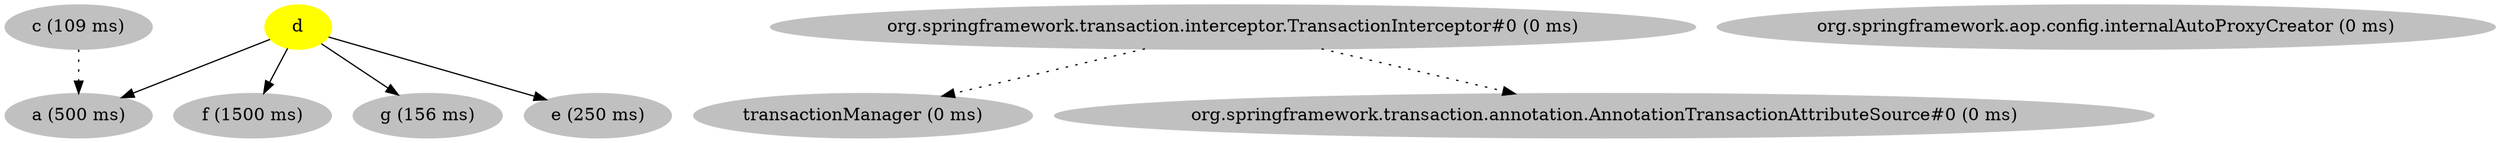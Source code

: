 digraph g {
  d[label="d" style=filled color=yellow]
  transactionManager[label="transactionManager (0 ms)" style=filled color=grey]
  a[label="a (500 ms)" style=filled color=grey]
  c[label="c (109 ms)" style=filled color=grey]
  org_springframework_transaction_annotation_AnnotationTransactionAttributeSource_0[label="org.springframework.transaction.annotation.AnnotationTransactionAttributeSource#0 (0 ms)" style=filled color=grey]
  f[label="f (1500 ms)" style=filled color=grey]
  org_springframework_aop_config_internalAutoProxyCreator[label="org.springframework.aop.config.internalAutoProxyCreator (0 ms)" style=filled color=grey]
  org_springframework_transaction_interceptor_TransactionInterceptor_0[label="org.springframework.transaction.interceptor.TransactionInterceptor#0 (0 ms)" style=filled color=grey]
  g[label="g (156 ms)" style=filled color=grey]
  e[label="e (250 ms)" style=filled color=grey]
  d -> a []
  d -> f []
  d -> g []
  d -> e []
  c -> a [style=dotted]
  org_springframework_transaction_interceptor_TransactionInterceptor_0 -> transactionManager [style=dotted]
  org_springframework_transaction_interceptor_TransactionInterceptor_0 -> org_springframework_transaction_annotation_AnnotationTransactionAttributeSource_0 [style=dotted]
}
